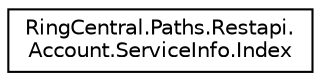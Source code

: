 digraph "Graphical Class Hierarchy"
{
 // LATEX_PDF_SIZE
  edge [fontname="Helvetica",fontsize="10",labelfontname="Helvetica",labelfontsize="10"];
  node [fontname="Helvetica",fontsize="10",shape=record];
  rankdir="LR";
  Node0 [label="RingCentral.Paths.Restapi.\lAccount.ServiceInfo.Index",height=0.2,width=0.4,color="black", fillcolor="white", style="filled",URL="$classRingCentral_1_1Paths_1_1Restapi_1_1Account_1_1ServiceInfo_1_1Index.html",tooltip=" "];
}
